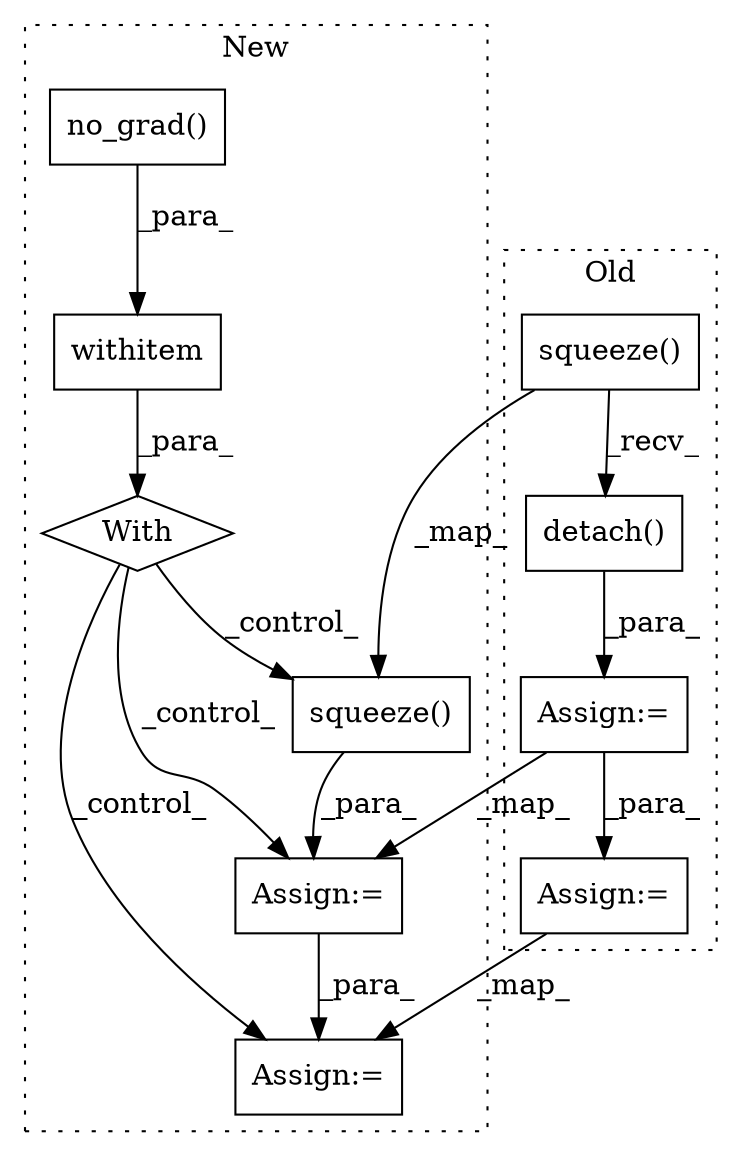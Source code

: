 digraph G {
subgraph cluster0 {
1 [label="detach()" a="75" s="8548" l="47" shape="box"];
5 [label="Assign:=" a="68" s="8545" l="3" shape="box"];
8 [label="Assign:=" a="68" s="8609" l="3" shape="box"];
10 [label="squeeze()" a="75" s="8548" l="38" shape="box"];
label = "Old";
style="dotted";
}
subgraph cluster1 {
2 [label="no_grad()" a="75" s="8910" l="15" shape="box"];
3 [label="With" a="39" s="8905,8915" l="5,24" shape="diamond"];
4 [label="withitem" a="49" s="8910" l="5" shape="box"];
6 [label="Assign:=" a="68" s="8944" l="3" shape="box"];
7 [label="Assign:=" a="68" s="9003" l="3" shape="box"];
9 [label="squeeze()" a="75" s="8947" l="38" shape="box"];
label = "New";
style="dotted";
}
1 -> 5 [label="_para_"];
2 -> 4 [label="_para_"];
3 -> 6 [label="_control_"];
3 -> 7 [label="_control_"];
3 -> 9 [label="_control_"];
4 -> 3 [label="_para_"];
5 -> 6 [label="_map_"];
5 -> 8 [label="_para_"];
6 -> 7 [label="_para_"];
8 -> 7 [label="_map_"];
9 -> 6 [label="_para_"];
10 -> 1 [label="_recv_"];
10 -> 9 [label="_map_"];
}